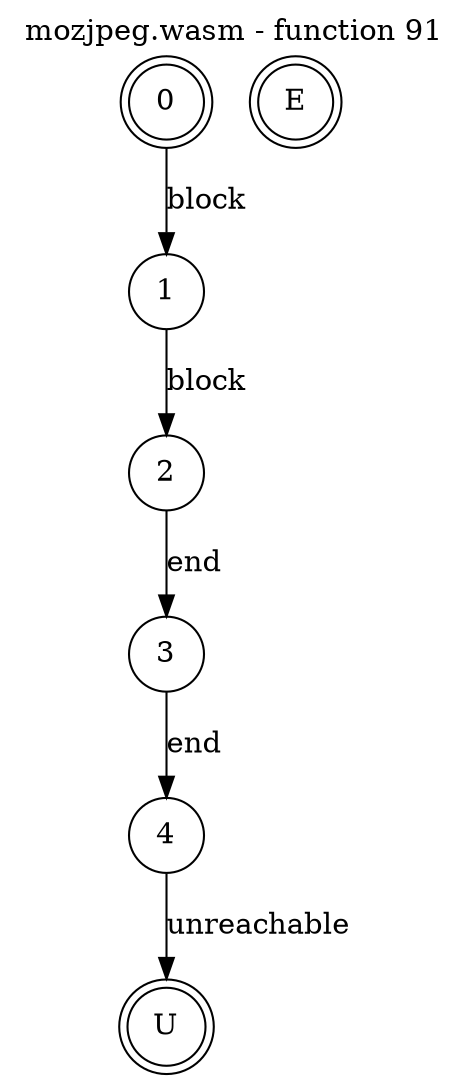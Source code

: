 digraph finite_state_machine {
    label = "mozjpeg.wasm - function 91"
    labelloc =  t
    labelfontsize = 16
    labelfontcolor = black
    labelfontname = "Helvetica"
    node [shape = doublecircle]; 0 E U ;
    node [shape = circle];
    0 -> 1[label="block"];
    1 -> 2[label="block"];
    2 -> 3[label="end"];
    3 -> 4[label="end"];
    4 -> U[label="unreachable"];
}

